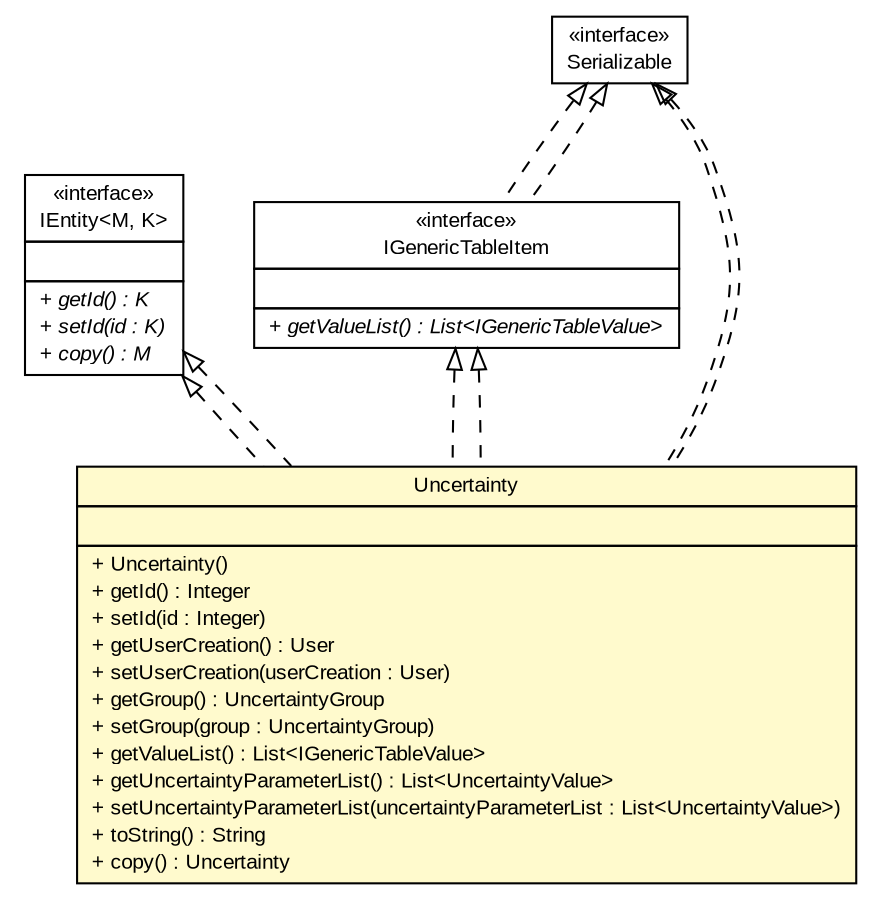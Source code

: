 #!/usr/local/bin/dot
#
# Class diagram 
# Generated by UMLGraph version R5_6-24-gf6e263 (http://www.umlgraph.org/)
#

digraph G {
	edge [fontname="arial",fontsize=10,labelfontname="arial",labelfontsize=10];
	node [fontname="arial",fontsize=10,shape=plaintext];
	nodesep=0.25;
	ranksep=0.5;
	// gov.sandia.cf.model.IEntity<M, K>
	c421077 [label=<<table title="gov.sandia.cf.model.IEntity" border="0" cellborder="1" cellspacing="0" cellpadding="2" port="p" href="./IEntity.html">
		<tr><td><table border="0" cellspacing="0" cellpadding="1">
<tr><td align="center" balign="center"> &#171;interface&#187; </td></tr>
<tr><td align="center" balign="center"> IEntity&lt;M, K&gt; </td></tr>
		</table></td></tr>
		<tr><td><table border="0" cellspacing="0" cellpadding="1">
<tr><td align="left" balign="left">  </td></tr>
		</table></td></tr>
		<tr><td><table border="0" cellspacing="0" cellpadding="1">
<tr><td align="left" balign="left"><font face="arial italic" point-size="10.0"> + getId() : K </font></td></tr>
<tr><td align="left" balign="left"><font face="arial italic" point-size="10.0"> + setId(id : K) </font></td></tr>
<tr><td align="left" balign="left"><font face="arial italic" point-size="10.0"> + copy() : M </font></td></tr>
		</table></td></tr>
		</table>>, URL="./IEntity.html", fontname="arial", fontcolor="black", fontsize=10.0];
	// gov.sandia.cf.model.IGenericTableItem
	c421079 [label=<<table title="gov.sandia.cf.model.IGenericTableItem" border="0" cellborder="1" cellspacing="0" cellpadding="2" port="p" href="./IGenericTableItem.html">
		<tr><td><table border="0" cellspacing="0" cellpadding="1">
<tr><td align="center" balign="center"> &#171;interface&#187; </td></tr>
<tr><td align="center" balign="center"> IGenericTableItem </td></tr>
		</table></td></tr>
		<tr><td><table border="0" cellspacing="0" cellpadding="1">
<tr><td align="left" balign="left">  </td></tr>
		</table></td></tr>
		<tr><td><table border="0" cellspacing="0" cellpadding="1">
<tr><td align="left" balign="left"><font face="arial italic" point-size="10.0"> + getValueList() : List&lt;IGenericTableValue&gt; </font></td></tr>
		</table></td></tr>
		</table>>, URL="./IGenericTableItem.html", fontname="arial", fontcolor="black", fontsize=10.0];
	// gov.sandia.cf.model.Uncertainty
	c421167 [label=<<table title="gov.sandia.cf.model.Uncertainty" border="0" cellborder="1" cellspacing="0" cellpadding="2" port="p" bgcolor="lemonChiffon" href="./Uncertainty.html">
		<tr><td><table border="0" cellspacing="0" cellpadding="1">
<tr><td align="center" balign="center"> Uncertainty </td></tr>
		</table></td></tr>
		<tr><td><table border="0" cellspacing="0" cellpadding="1">
<tr><td align="left" balign="left">  </td></tr>
		</table></td></tr>
		<tr><td><table border="0" cellspacing="0" cellpadding="1">
<tr><td align="left" balign="left"> + Uncertainty() </td></tr>
<tr><td align="left" balign="left"> + getId() : Integer </td></tr>
<tr><td align="left" balign="left"> + setId(id : Integer) </td></tr>
<tr><td align="left" balign="left"> + getUserCreation() : User </td></tr>
<tr><td align="left" balign="left"> + setUserCreation(userCreation : User) </td></tr>
<tr><td align="left" balign="left"> + getGroup() : UncertaintyGroup </td></tr>
<tr><td align="left" balign="left"> + setGroup(group : UncertaintyGroup) </td></tr>
<tr><td align="left" balign="left"> + getValueList() : List&lt;IGenericTableValue&gt; </td></tr>
<tr><td align="left" balign="left"> + getUncertaintyParameterList() : List&lt;UncertaintyValue&gt; </td></tr>
<tr><td align="left" balign="left"> + setUncertaintyParameterList(uncertaintyParameterList : List&lt;UncertaintyValue&gt;) </td></tr>
<tr><td align="left" balign="left"> + toString() : String </td></tr>
<tr><td align="left" balign="left"> + copy() : Uncertainty </td></tr>
		</table></td></tr>
		</table>>, URL="./Uncertainty.html", fontname="arial", fontcolor="black", fontsize=10.0];
	//gov.sandia.cf.model.IGenericTableItem implements java.io.Serializable
	c421430:p -> c421079:p [dir=back,arrowtail=empty,style=dashed];
	//gov.sandia.cf.model.Uncertainty implements java.io.Serializable
	c421430:p -> c421167:p [dir=back,arrowtail=empty,style=dashed];
	//gov.sandia.cf.model.Uncertainty implements gov.sandia.cf.model.IGenericTableItem
	c421079:p -> c421167:p [dir=back,arrowtail=empty,style=dashed];
	//gov.sandia.cf.model.Uncertainty implements gov.sandia.cf.model.IEntity<M, K>
	c421077:p -> c421167:p [dir=back,arrowtail=empty,style=dashed];
	//gov.sandia.cf.model.Uncertainty implements java.io.Serializable
	c421430:p -> c421167:p [dir=back,arrowtail=empty,style=dashed];
	//gov.sandia.cf.model.Uncertainty implements gov.sandia.cf.model.IGenericTableItem
	c421079:p -> c421167:p [dir=back,arrowtail=empty,style=dashed];
	//gov.sandia.cf.model.Uncertainty implements gov.sandia.cf.model.IEntity<M, K>
	c421077:p -> c421167:p [dir=back,arrowtail=empty,style=dashed];
	//gov.sandia.cf.model.IGenericTableItem implements java.io.Serializable
	c421430:p -> c421079:p [dir=back,arrowtail=empty,style=dashed];
	// java.io.Serializable
	c421430 [label=<<table title="java.io.Serializable" border="0" cellborder="1" cellspacing="0" cellpadding="2" port="p" href="http://java.sun.com/j2se/1.4.2/docs/api/java/io/Serializable.html">
		<tr><td><table border="0" cellspacing="0" cellpadding="1">
<tr><td align="center" balign="center"> &#171;interface&#187; </td></tr>
<tr><td align="center" balign="center"> Serializable </td></tr>
		</table></td></tr>
		</table>>, URL="http://java.sun.com/j2se/1.4.2/docs/api/java/io/Serializable.html", fontname="arial", fontcolor="black", fontsize=10.0];
}

